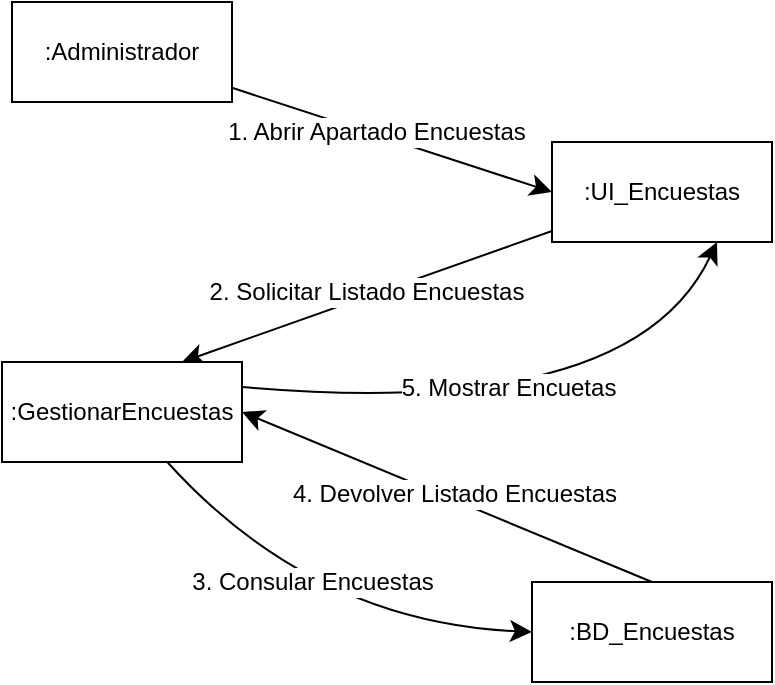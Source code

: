 <mxfile version="28.0.4">
  <diagram name="Página-1" id="Cd6Ecj82D06aOyn52rEI">
    <mxGraphModel dx="443" dy="547" grid="1" gridSize="10" guides="1" tooltips="1" connect="1" arrows="1" fold="1" page="1" pageScale="1" pageWidth="827" pageHeight="1169" math="0" shadow="0">
      <root>
        <mxCell id="0" />
        <mxCell id="1" parent="0" />
        <mxCell id="HRtFf49MBxaAfnbbt5w4-1" style="edgeStyle=none;curved=1;rounded=0;orthogonalLoop=1;jettySize=auto;html=1;entryX=0;entryY=0.5;entryDx=0;entryDy=0;fontSize=12;startSize=8;endSize=8;" edge="1" parent="1" source="HRtFf49MBxaAfnbbt5w4-3" target="HRtFf49MBxaAfnbbt5w4-6">
          <mxGeometry relative="1" as="geometry" />
        </mxCell>
        <mxCell id="HRtFf49MBxaAfnbbt5w4-2" value="1. Abrir Apartado Encuestas" style="edgeLabel;html=1;align=center;verticalAlign=middle;resizable=0;points=[];fontSize=12;" vertex="1" connectable="0" parent="HRtFf49MBxaAfnbbt5w4-1">
          <mxGeometry x="-0.111" y="1" relative="1" as="geometry">
            <mxPoint as="offset" />
          </mxGeometry>
        </mxCell>
        <mxCell id="HRtFf49MBxaAfnbbt5w4-3" value=":Administrador" style="html=1;whiteSpace=wrap;" vertex="1" parent="1">
          <mxGeometry x="34" y="20" width="110" height="50" as="geometry" />
        </mxCell>
        <mxCell id="HRtFf49MBxaAfnbbt5w4-4" style="edgeStyle=none;curved=1;rounded=0;orthogonalLoop=1;jettySize=auto;html=1;entryX=0.75;entryY=0;entryDx=0;entryDy=0;fontSize=12;startSize=8;endSize=8;" edge="1" parent="1" source="HRtFf49MBxaAfnbbt5w4-6" target="HRtFf49MBxaAfnbbt5w4-11">
          <mxGeometry relative="1" as="geometry" />
        </mxCell>
        <mxCell id="HRtFf49MBxaAfnbbt5w4-5" value="2. Solicitar Listado Encuestas" style="edgeLabel;html=1;align=center;verticalAlign=middle;resizable=0;points=[];fontSize=12;" vertex="1" connectable="0" parent="HRtFf49MBxaAfnbbt5w4-4">
          <mxGeometry x="-0.079" relative="1" as="geometry">
            <mxPoint x="-8" as="offset" />
          </mxGeometry>
        </mxCell>
        <mxCell id="HRtFf49MBxaAfnbbt5w4-6" value=":UI_Encuestas" style="html=1;whiteSpace=wrap;" vertex="1" parent="1">
          <mxGeometry x="304" y="90" width="110" height="50" as="geometry" />
        </mxCell>
        <mxCell id="HRtFf49MBxaAfnbbt5w4-7" style="edgeStyle=none;curved=1;rounded=0;orthogonalLoop=1;jettySize=auto;html=1;entryX=0;entryY=0.5;entryDx=0;entryDy=0;fontSize=12;startSize=8;endSize=8;" edge="1" parent="1" source="HRtFf49MBxaAfnbbt5w4-11" target="HRtFf49MBxaAfnbbt5w4-14">
          <mxGeometry relative="1" as="geometry">
            <Array as="points">
              <mxPoint x="184" y="330" />
            </Array>
          </mxGeometry>
        </mxCell>
        <mxCell id="HRtFf49MBxaAfnbbt5w4-8" value="3. Consular Encuestas" style="edgeLabel;html=1;align=center;verticalAlign=middle;resizable=0;points=[];fontSize=12;" vertex="1" connectable="0" parent="HRtFf49MBxaAfnbbt5w4-7">
          <mxGeometry x="-0.221" relative="1" as="geometry">
            <mxPoint x="15" y="-3" as="offset" />
          </mxGeometry>
        </mxCell>
        <mxCell id="HRtFf49MBxaAfnbbt5w4-9" style="edgeStyle=none;curved=1;rounded=0;orthogonalLoop=1;jettySize=auto;html=1;entryX=0.75;entryY=1;entryDx=0;entryDy=0;fontSize=12;startSize=8;endSize=8;exitX=1;exitY=0.25;exitDx=0;exitDy=0;" edge="1" parent="1" source="HRtFf49MBxaAfnbbt5w4-11" target="HRtFf49MBxaAfnbbt5w4-6">
          <mxGeometry relative="1" as="geometry">
            <Array as="points">
              <mxPoint x="344" y="230" />
            </Array>
          </mxGeometry>
        </mxCell>
        <mxCell id="HRtFf49MBxaAfnbbt5w4-10" value="5. Mostrar Encuetas" style="edgeLabel;html=1;align=center;verticalAlign=middle;resizable=0;points=[];fontSize=12;" vertex="1" connectable="0" parent="HRtFf49MBxaAfnbbt5w4-9">
          <mxGeometry x="-0.105" y="12" relative="1" as="geometry">
            <mxPoint as="offset" />
          </mxGeometry>
        </mxCell>
        <mxCell id="HRtFf49MBxaAfnbbt5w4-11" value=":GestionarEncuestas" style="html=1;whiteSpace=wrap;" vertex="1" parent="1">
          <mxGeometry x="29" y="200" width="120" height="50" as="geometry" />
        </mxCell>
        <mxCell id="HRtFf49MBxaAfnbbt5w4-12" style="edgeStyle=none;curved=1;rounded=0;orthogonalLoop=1;jettySize=auto;html=1;entryX=1;entryY=0.5;entryDx=0;entryDy=0;fontSize=12;startSize=8;endSize=8;exitX=0.5;exitY=0;exitDx=0;exitDy=0;" edge="1" parent="1" source="HRtFf49MBxaAfnbbt5w4-14" target="HRtFf49MBxaAfnbbt5w4-11">
          <mxGeometry relative="1" as="geometry" />
        </mxCell>
        <mxCell id="HRtFf49MBxaAfnbbt5w4-13" value="4. Devolver Listado Encuestas" style="edgeLabel;html=1;align=center;verticalAlign=middle;resizable=0;points=[];fontSize=12;" vertex="1" connectable="0" parent="HRtFf49MBxaAfnbbt5w4-12">
          <mxGeometry x="-0.019" y="-3" relative="1" as="geometry">
            <mxPoint as="offset" />
          </mxGeometry>
        </mxCell>
        <mxCell id="HRtFf49MBxaAfnbbt5w4-14" value=":BD_Encuestas" style="html=1;whiteSpace=wrap;" vertex="1" parent="1">
          <mxGeometry x="294" y="310" width="120" height="50" as="geometry" />
        </mxCell>
      </root>
    </mxGraphModel>
  </diagram>
</mxfile>
